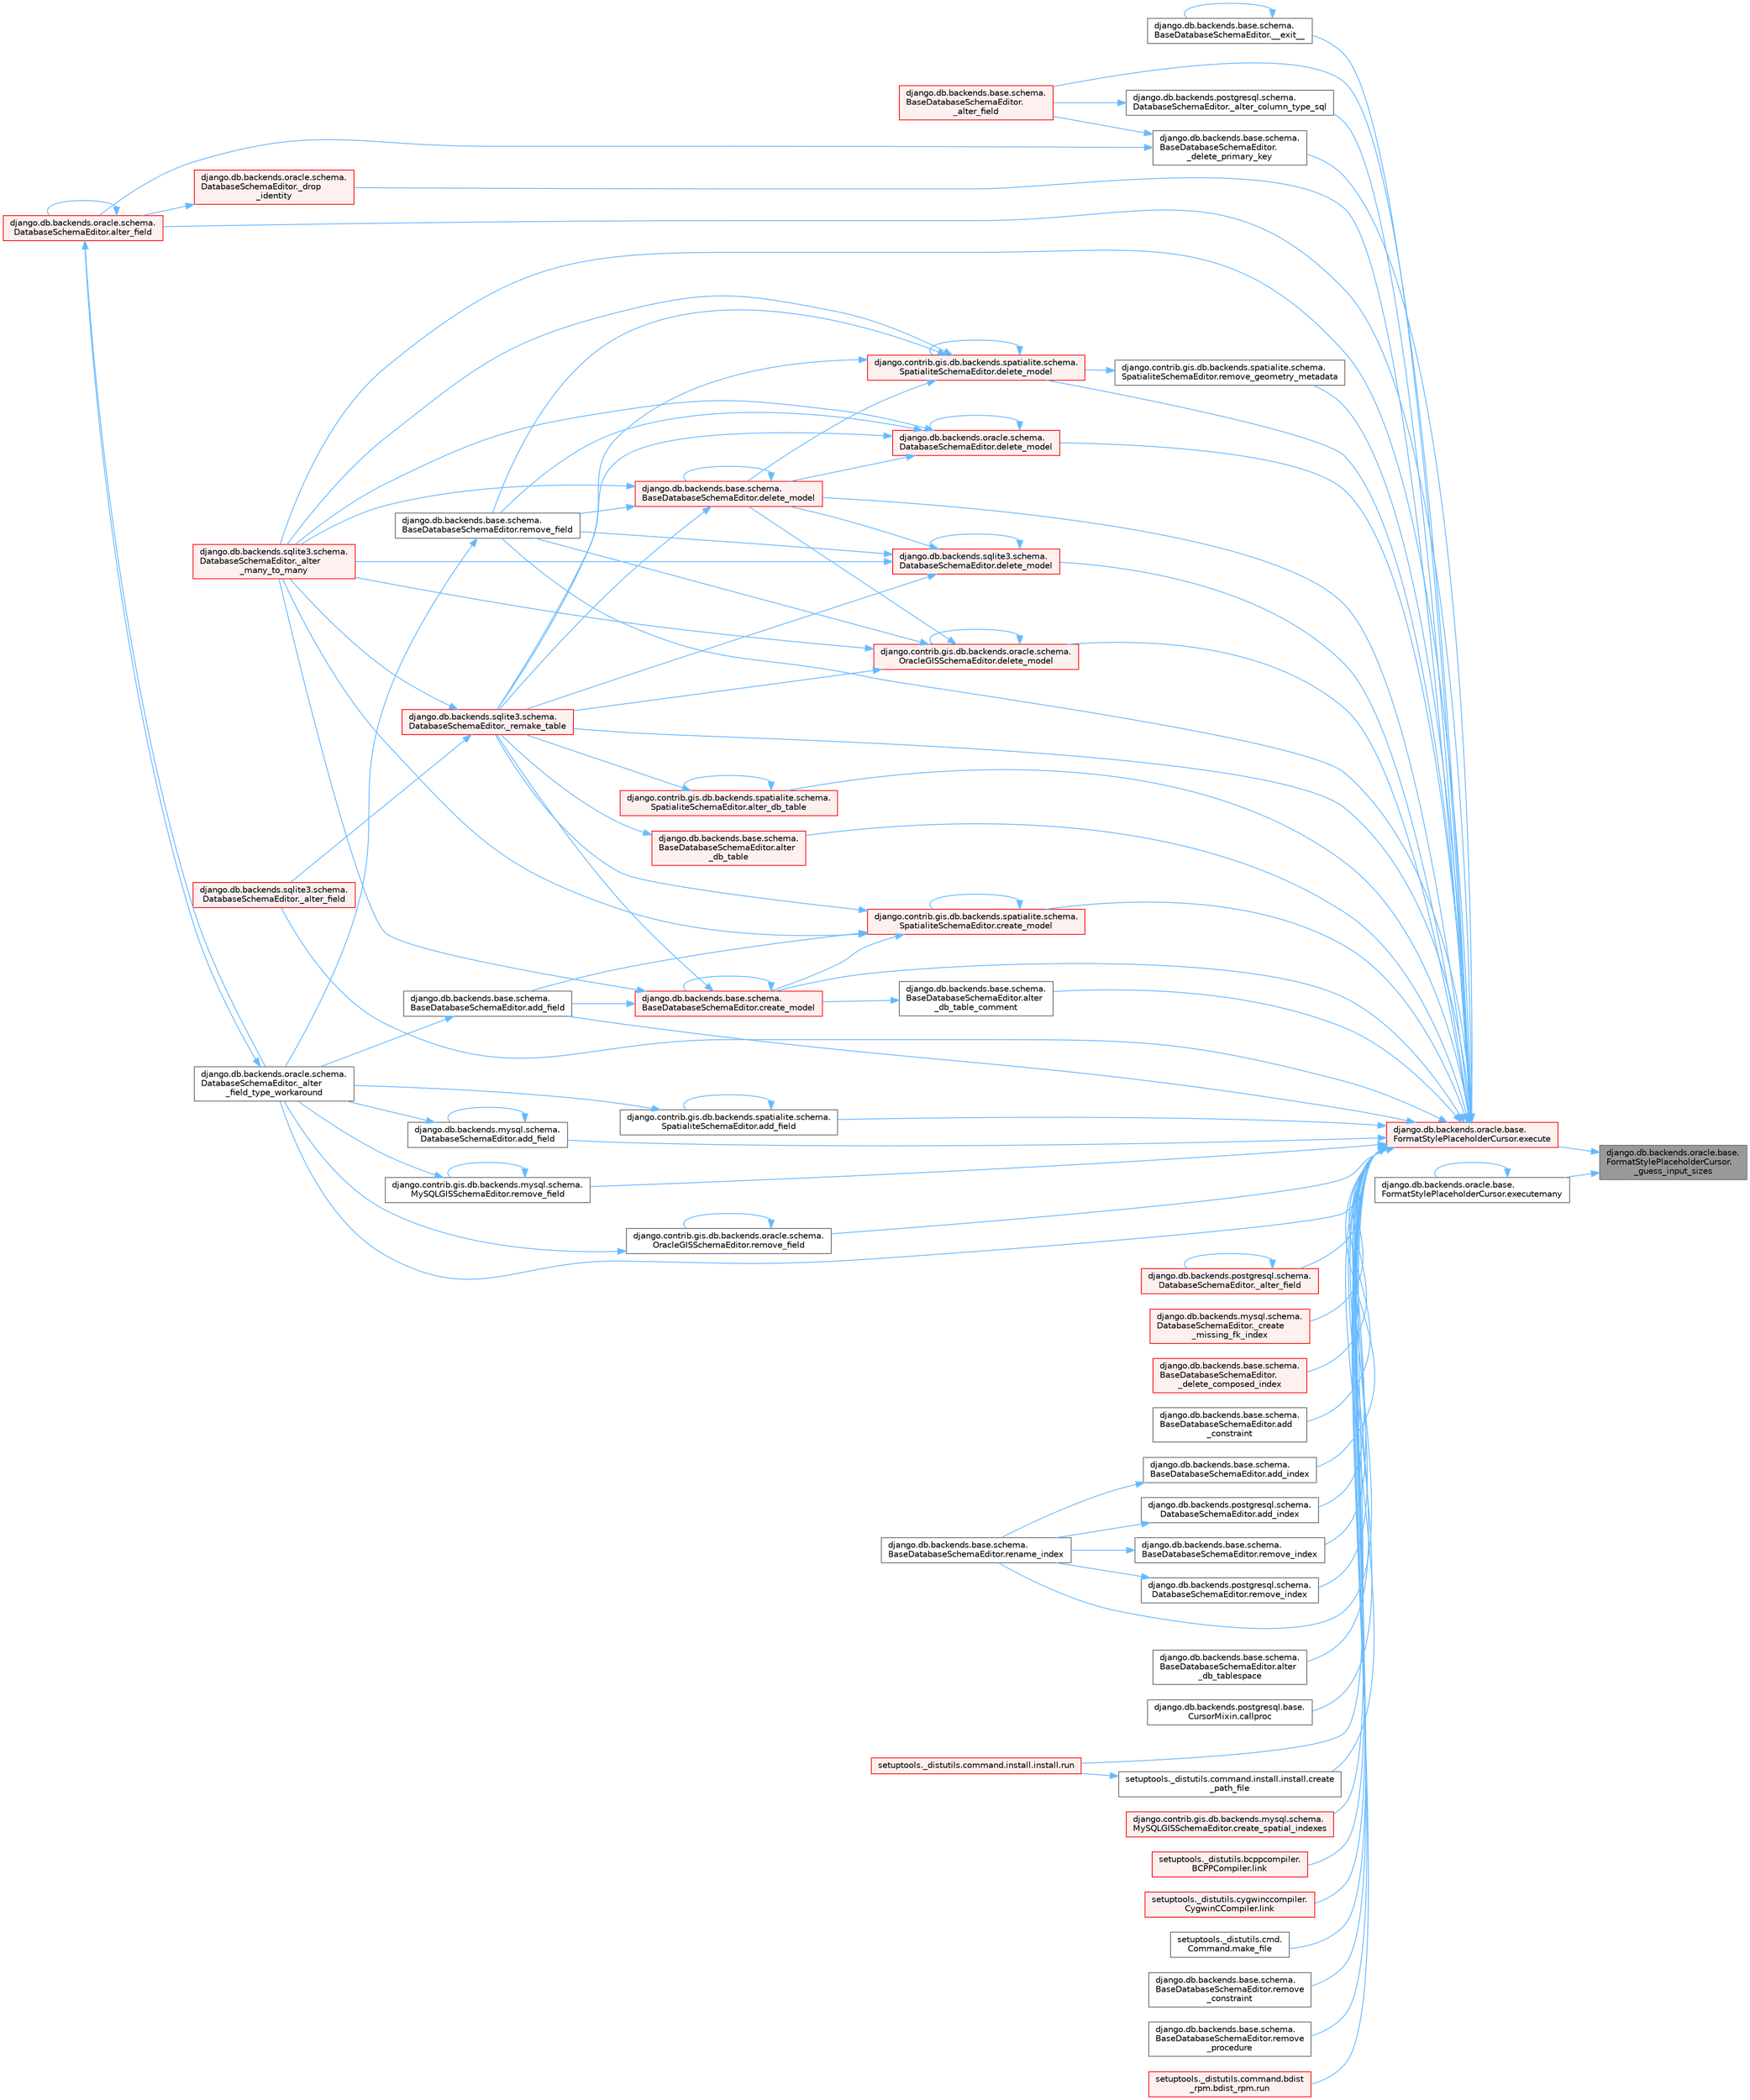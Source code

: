 digraph "django.db.backends.oracle.base.FormatStylePlaceholderCursor._guess_input_sizes"
{
 // LATEX_PDF_SIZE
  bgcolor="transparent";
  edge [fontname=Helvetica,fontsize=10,labelfontname=Helvetica,labelfontsize=10];
  node [fontname=Helvetica,fontsize=10,shape=box,height=0.2,width=0.4];
  rankdir="RL";
  Node1 [id="Node000001",label="django.db.backends.oracle.base.\lFormatStylePlaceholderCursor.\l_guess_input_sizes",height=0.2,width=0.4,color="gray40", fillcolor="grey60", style="filled", fontcolor="black",tooltip=" "];
  Node1 -> Node2 [id="edge1_Node000001_Node000002",dir="back",color="steelblue1",style="solid",tooltip=" "];
  Node2 [id="Node000002",label="django.db.backends.oracle.base.\lFormatStylePlaceholderCursor.execute",height=0.2,width=0.4,color="red", fillcolor="#FFF0F0", style="filled",URL="$classdjango_1_1db_1_1backends_1_1oracle_1_1base_1_1_format_style_placeholder_cursor.html#a0717bdbea59134a88e5f10399c33a251",tooltip=" "];
  Node2 -> Node3 [id="edge2_Node000002_Node000003",dir="back",color="steelblue1",style="solid",tooltip=" "];
  Node3 [id="Node000003",label="django.db.backends.base.schema.\lBaseDatabaseSchemaEditor.__exit__",height=0.2,width=0.4,color="grey40", fillcolor="white", style="filled",URL="$classdjango_1_1db_1_1backends_1_1base_1_1schema_1_1_base_database_schema_editor.html#adc641c3cf336c3cba5f945841b7d5790",tooltip=" "];
  Node3 -> Node3 [id="edge3_Node000003_Node000003",dir="back",color="steelblue1",style="solid",tooltip=" "];
  Node2 -> Node4 [id="edge4_Node000002_Node000004",dir="back",color="steelblue1",style="solid",tooltip=" "];
  Node4 [id="Node000004",label="django.db.backends.postgresql.schema.\lDatabaseSchemaEditor._alter_column_type_sql",height=0.2,width=0.4,color="grey40", fillcolor="white", style="filled",URL="$classdjango_1_1db_1_1backends_1_1postgresql_1_1schema_1_1_database_schema_editor.html#addb09171be88c149496b00e7d217d186",tooltip=" "];
  Node4 -> Node5 [id="edge5_Node000004_Node000005",dir="back",color="steelblue1",style="solid",tooltip=" "];
  Node5 [id="Node000005",label="django.db.backends.base.schema.\lBaseDatabaseSchemaEditor.\l_alter_field",height=0.2,width=0.4,color="red", fillcolor="#FFF0F0", style="filled",URL="$classdjango_1_1db_1_1backends_1_1base_1_1schema_1_1_base_database_schema_editor.html#afcda33e5b1eb760a5a66c09033f1b75c",tooltip=" "];
  Node2 -> Node5 [id="edge6_Node000002_Node000005",dir="back",color="steelblue1",style="solid",tooltip=" "];
  Node2 -> Node10 [id="edge7_Node000002_Node000010",dir="back",color="steelblue1",style="solid",tooltip=" "];
  Node10 [id="Node000010",label="django.db.backends.postgresql.schema.\lDatabaseSchemaEditor._alter_field",height=0.2,width=0.4,color="red", fillcolor="#FFF0F0", style="filled",URL="$classdjango_1_1db_1_1backends_1_1postgresql_1_1schema_1_1_database_schema_editor.html#a143eb4ff7fc0f555417eb054bb91c41d",tooltip=" "];
  Node10 -> Node10 [id="edge8_Node000010_Node000010",dir="back",color="steelblue1",style="solid",tooltip=" "];
  Node2 -> Node11 [id="edge9_Node000002_Node000011",dir="back",color="steelblue1",style="solid",tooltip=" "];
  Node11 [id="Node000011",label="django.db.backends.sqlite3.schema.\lDatabaseSchemaEditor._alter_field",height=0.2,width=0.4,color="red", fillcolor="#FFF0F0", style="filled",URL="$classdjango_1_1db_1_1backends_1_1sqlite3_1_1schema_1_1_database_schema_editor.html#ab256c1d60756ea054e7249a3aa80d43b",tooltip=" "];
  Node2 -> Node9 [id="edge10_Node000002_Node000009",dir="back",color="steelblue1",style="solid",tooltip=" "];
  Node9 [id="Node000009",label="django.db.backends.oracle.schema.\lDatabaseSchemaEditor._alter\l_field_type_workaround",height=0.2,width=0.4,color="grey40", fillcolor="white", style="filled",URL="$classdjango_1_1db_1_1backends_1_1oracle_1_1schema_1_1_database_schema_editor.html#a78bc314f7e1030c1ef072c72a185ebd5",tooltip=" "];
  Node9 -> Node8 [id="edge11_Node000009_Node000008",dir="back",color="steelblue1",style="solid",tooltip=" "];
  Node8 [id="Node000008",label="django.db.backends.oracle.schema.\lDatabaseSchemaEditor.alter_field",height=0.2,width=0.4,color="red", fillcolor="#FFF0F0", style="filled",URL="$classdjango_1_1db_1_1backends_1_1oracle_1_1schema_1_1_database_schema_editor.html#abeddc040d6a7af1ca57aee72ee85784f",tooltip=" "];
  Node8 -> Node9 [id="edge12_Node000008_Node000009",dir="back",color="steelblue1",style="solid",tooltip=" "];
  Node8 -> Node8 [id="edge13_Node000008_Node000008",dir="back",color="steelblue1",style="solid",tooltip=" "];
  Node2 -> Node12 [id="edge14_Node000002_Node000012",dir="back",color="steelblue1",style="solid",tooltip=" "];
  Node12 [id="Node000012",label="django.db.backends.sqlite3.schema.\lDatabaseSchemaEditor._alter\l_many_to_many",height=0.2,width=0.4,color="red", fillcolor="#FFF0F0", style="filled",URL="$classdjango_1_1db_1_1backends_1_1sqlite3_1_1schema_1_1_database_schema_editor.html#a0eb5631cba4809779acc541260e47610",tooltip=" "];
  Node2 -> Node13 [id="edge15_Node000002_Node000013",dir="back",color="steelblue1",style="solid",tooltip=" "];
  Node13 [id="Node000013",label="django.db.backends.mysql.schema.\lDatabaseSchemaEditor._create\l_missing_fk_index",height=0.2,width=0.4,color="red", fillcolor="#FFF0F0", style="filled",URL="$classdjango_1_1db_1_1backends_1_1mysql_1_1schema_1_1_database_schema_editor.html#a1409fb923121da63909627d7bd8ea396",tooltip=" "];
  Node2 -> Node20 [id="edge16_Node000002_Node000020",dir="back",color="steelblue1",style="solid",tooltip=" "];
  Node20 [id="Node000020",label="django.db.backends.base.schema.\lBaseDatabaseSchemaEditor.\l_delete_composed_index",height=0.2,width=0.4,color="red", fillcolor="#FFF0F0", style="filled",URL="$classdjango_1_1db_1_1backends_1_1base_1_1schema_1_1_base_database_schema_editor.html#a83847fbdf8dec0e82dd6028e7b3171f1",tooltip=" "];
  Node2 -> Node21 [id="edge17_Node000002_Node000021",dir="back",color="steelblue1",style="solid",tooltip=" "];
  Node21 [id="Node000021",label="django.db.backends.base.schema.\lBaseDatabaseSchemaEditor.\l_delete_primary_key",height=0.2,width=0.4,color="grey40", fillcolor="white", style="filled",URL="$classdjango_1_1db_1_1backends_1_1base_1_1schema_1_1_base_database_schema_editor.html#a81047e315c7b3f3a5688d5d294491694",tooltip=" "];
  Node21 -> Node5 [id="edge18_Node000021_Node000005",dir="back",color="steelblue1",style="solid",tooltip=" "];
  Node21 -> Node8 [id="edge19_Node000021_Node000008",dir="back",color="steelblue1",style="solid",tooltip=" "];
  Node2 -> Node22 [id="edge20_Node000002_Node000022",dir="back",color="steelblue1",style="solid",tooltip=" "];
  Node22 [id="Node000022",label="django.db.backends.oracle.schema.\lDatabaseSchemaEditor._drop\l_identity",height=0.2,width=0.4,color="red", fillcolor="#FFF0F0", style="filled",URL="$classdjango_1_1db_1_1backends_1_1oracle_1_1schema_1_1_database_schema_editor.html#a215f07e8311d1fd657957c4dbba8cfde",tooltip=" "];
  Node22 -> Node8 [id="edge21_Node000022_Node000008",dir="back",color="steelblue1",style="solid",tooltip=" "];
  Node2 -> Node25 [id="edge22_Node000002_Node000025",dir="back",color="steelblue1",style="solid",tooltip=" "];
  Node25 [id="Node000025",label="django.db.backends.sqlite3.schema.\lDatabaseSchemaEditor._remake_table",height=0.2,width=0.4,color="red", fillcolor="#FFF0F0", style="filled",URL="$classdjango_1_1db_1_1backends_1_1sqlite3_1_1schema_1_1_database_schema_editor.html#a9b5b247b2cd836c48a65726025b45e11",tooltip=" "];
  Node25 -> Node11 [id="edge23_Node000025_Node000011",dir="back",color="steelblue1",style="solid",tooltip=" "];
  Node25 -> Node12 [id="edge24_Node000025_Node000012",dir="back",color="steelblue1",style="solid",tooltip=" "];
  Node2 -> Node31 [id="edge25_Node000002_Node000031",dir="back",color="steelblue1",style="solid",tooltip=" "];
  Node31 [id="Node000031",label="django.db.backends.base.schema.\lBaseDatabaseSchemaEditor.add\l_constraint",height=0.2,width=0.4,color="grey40", fillcolor="white", style="filled",URL="$classdjango_1_1db_1_1backends_1_1base_1_1schema_1_1_base_database_schema_editor.html#a017871908a4c3682551db6c19aa549d4",tooltip=" "];
  Node2 -> Node32 [id="edge26_Node000002_Node000032",dir="back",color="steelblue1",style="solid",tooltip=" "];
  Node32 [id="Node000032",label="django.contrib.gis.db.backends.spatialite.schema.\lSpatialiteSchemaEditor.add_field",height=0.2,width=0.4,color="grey40", fillcolor="white", style="filled",URL="$classdjango_1_1contrib_1_1gis_1_1db_1_1backends_1_1spatialite_1_1schema_1_1_spatialite_schema_editor.html#ac6c0a11c42d919d3c5cc74bb59d8dcfc",tooltip=" "];
  Node32 -> Node9 [id="edge27_Node000032_Node000009",dir="back",color="steelblue1",style="solid",tooltip=" "];
  Node32 -> Node32 [id="edge28_Node000032_Node000032",dir="back",color="steelblue1",style="solid",tooltip=" "];
  Node2 -> Node33 [id="edge29_Node000002_Node000033",dir="back",color="steelblue1",style="solid",tooltip=" "];
  Node33 [id="Node000033",label="django.db.backends.base.schema.\lBaseDatabaseSchemaEditor.add_field",height=0.2,width=0.4,color="grey40", fillcolor="white", style="filled",URL="$classdjango_1_1db_1_1backends_1_1base_1_1schema_1_1_base_database_schema_editor.html#affe03b0f7c180f8cb5759a5cff4f006a",tooltip=" "];
  Node33 -> Node9 [id="edge30_Node000033_Node000009",dir="back",color="steelblue1",style="solid",tooltip=" "];
  Node2 -> Node34 [id="edge31_Node000002_Node000034",dir="back",color="steelblue1",style="solid",tooltip=" "];
  Node34 [id="Node000034",label="django.db.backends.mysql.schema.\lDatabaseSchemaEditor.add_field",height=0.2,width=0.4,color="grey40", fillcolor="white", style="filled",URL="$classdjango_1_1db_1_1backends_1_1mysql_1_1schema_1_1_database_schema_editor.html#a2bb764c2fab516643cccf83b8865b410",tooltip=" "];
  Node34 -> Node9 [id="edge32_Node000034_Node000009",dir="back",color="steelblue1",style="solid",tooltip=" "];
  Node34 -> Node34 [id="edge33_Node000034_Node000034",dir="back",color="steelblue1",style="solid",tooltip=" "];
  Node2 -> Node35 [id="edge34_Node000002_Node000035",dir="back",color="steelblue1",style="solid",tooltip=" "];
  Node35 [id="Node000035",label="django.db.backends.base.schema.\lBaseDatabaseSchemaEditor.add_index",height=0.2,width=0.4,color="grey40", fillcolor="white", style="filled",URL="$classdjango_1_1db_1_1backends_1_1base_1_1schema_1_1_base_database_schema_editor.html#abc2d41f83d865510442ebead47b3ed96",tooltip=" "];
  Node35 -> Node19 [id="edge35_Node000035_Node000019",dir="back",color="steelblue1",style="solid",tooltip=" "];
  Node19 [id="Node000019",label="django.db.backends.base.schema.\lBaseDatabaseSchemaEditor.rename_index",height=0.2,width=0.4,color="grey40", fillcolor="white", style="filled",URL="$classdjango_1_1db_1_1backends_1_1base_1_1schema_1_1_base_database_schema_editor.html#a8e3b9af9743243db37771266a61f11e2",tooltip=" "];
  Node2 -> Node36 [id="edge36_Node000002_Node000036",dir="back",color="steelblue1",style="solid",tooltip=" "];
  Node36 [id="Node000036",label="django.db.backends.postgresql.schema.\lDatabaseSchemaEditor.add_index",height=0.2,width=0.4,color="grey40", fillcolor="white", style="filled",URL="$classdjango_1_1db_1_1backends_1_1postgresql_1_1schema_1_1_database_schema_editor.html#acc6cde4ca005b9128ef4a9e9b556b3b0",tooltip=" "];
  Node36 -> Node19 [id="edge37_Node000036_Node000019",dir="back",color="steelblue1",style="solid",tooltip=" "];
  Node2 -> Node37 [id="edge38_Node000002_Node000037",dir="back",color="steelblue1",style="solid",tooltip=" "];
  Node37 [id="Node000037",label="django.contrib.gis.db.backends.spatialite.schema.\lSpatialiteSchemaEditor.alter_db_table",height=0.2,width=0.4,color="red", fillcolor="#FFF0F0", style="filled",URL="$classdjango_1_1contrib_1_1gis_1_1db_1_1backends_1_1spatialite_1_1schema_1_1_spatialite_schema_editor.html#a3c238b03e587be42747e3a128cd44946",tooltip=" "];
  Node37 -> Node25 [id="edge39_Node000037_Node000025",dir="back",color="steelblue1",style="solid",tooltip=" "];
  Node37 -> Node37 [id="edge40_Node000037_Node000037",dir="back",color="steelblue1",style="solid",tooltip=" "];
  Node2 -> Node38 [id="edge41_Node000002_Node000038",dir="back",color="steelblue1",style="solid",tooltip=" "];
  Node38 [id="Node000038",label="django.db.backends.base.schema.\lBaseDatabaseSchemaEditor.alter\l_db_table",height=0.2,width=0.4,color="red", fillcolor="#FFF0F0", style="filled",URL="$classdjango_1_1db_1_1backends_1_1base_1_1schema_1_1_base_database_schema_editor.html#a6975136cc10a20541aed6b53fea99565",tooltip=" "];
  Node38 -> Node25 [id="edge42_Node000038_Node000025",dir="back",color="steelblue1",style="solid",tooltip=" "];
  Node2 -> Node39 [id="edge43_Node000002_Node000039",dir="back",color="steelblue1",style="solid",tooltip=" "];
  Node39 [id="Node000039",label="django.db.backends.base.schema.\lBaseDatabaseSchemaEditor.alter\l_db_table_comment",height=0.2,width=0.4,color="grey40", fillcolor="white", style="filled",URL="$classdjango_1_1db_1_1backends_1_1base_1_1schema_1_1_base_database_schema_editor.html#a788ba4cf1ea36f15a1b1d7a11b8d31a1",tooltip=" "];
  Node39 -> Node40 [id="edge44_Node000039_Node000040",dir="back",color="steelblue1",style="solid",tooltip=" "];
  Node40 [id="Node000040",label="django.db.backends.base.schema.\lBaseDatabaseSchemaEditor.create_model",height=0.2,width=0.4,color="red", fillcolor="#FFF0F0", style="filled",URL="$classdjango_1_1db_1_1backends_1_1base_1_1schema_1_1_base_database_schema_editor.html#a802611d84fc67073227f245b7e881331",tooltip=" "];
  Node40 -> Node12 [id="edge45_Node000040_Node000012",dir="back",color="steelblue1",style="solid",tooltip=" "];
  Node40 -> Node25 [id="edge46_Node000040_Node000025",dir="back",color="steelblue1",style="solid",tooltip=" "];
  Node40 -> Node33 [id="edge47_Node000040_Node000033",dir="back",color="steelblue1",style="solid",tooltip=" "];
  Node40 -> Node40 [id="edge48_Node000040_Node000040",dir="back",color="steelblue1",style="solid",tooltip=" "];
  Node2 -> Node41 [id="edge49_Node000002_Node000041",dir="back",color="steelblue1",style="solid",tooltip=" "];
  Node41 [id="Node000041",label="django.db.backends.base.schema.\lBaseDatabaseSchemaEditor.alter\l_db_tablespace",height=0.2,width=0.4,color="grey40", fillcolor="white", style="filled",URL="$classdjango_1_1db_1_1backends_1_1base_1_1schema_1_1_base_database_schema_editor.html#ac93f875aaebf90f4c28d2ec8f963acdd",tooltip=" "];
  Node2 -> Node8 [id="edge50_Node000002_Node000008",dir="back",color="steelblue1",style="solid",tooltip=" "];
  Node2 -> Node42 [id="edge51_Node000002_Node000042",dir="back",color="steelblue1",style="solid",tooltip=" "];
  Node42 [id="Node000042",label="django.db.backends.postgresql.base.\lCursorMixin.callproc",height=0.2,width=0.4,color="grey40", fillcolor="white", style="filled",URL="$classdjango_1_1db_1_1backends_1_1postgresql_1_1base_1_1_cursor_mixin.html#a47ae60510118aff959f7ee3bc049cdcd",tooltip=" "];
  Node2 -> Node43 [id="edge52_Node000002_Node000043",dir="back",color="steelblue1",style="solid",tooltip=" "];
  Node43 [id="Node000043",label="django.contrib.gis.db.backends.spatialite.schema.\lSpatialiteSchemaEditor.create_model",height=0.2,width=0.4,color="red", fillcolor="#FFF0F0", style="filled",URL="$classdjango_1_1contrib_1_1gis_1_1db_1_1backends_1_1spatialite_1_1schema_1_1_spatialite_schema_editor.html#a19b94a34b1e1e5fc3cd38c736f21f025",tooltip=" "];
  Node43 -> Node12 [id="edge53_Node000043_Node000012",dir="back",color="steelblue1",style="solid",tooltip=" "];
  Node43 -> Node25 [id="edge54_Node000043_Node000025",dir="back",color="steelblue1",style="solid",tooltip=" "];
  Node43 -> Node33 [id="edge55_Node000043_Node000033",dir="back",color="steelblue1",style="solid",tooltip=" "];
  Node43 -> Node43 [id="edge56_Node000043_Node000043",dir="back",color="steelblue1",style="solid",tooltip=" "];
  Node43 -> Node40 [id="edge57_Node000043_Node000040",dir="back",color="steelblue1",style="solid",tooltip=" "];
  Node2 -> Node40 [id="edge58_Node000002_Node000040",dir="back",color="steelblue1",style="solid",tooltip=" "];
  Node2 -> Node44 [id="edge59_Node000002_Node000044",dir="back",color="steelblue1",style="solid",tooltip=" "];
  Node44 [id="Node000044",label="setuptools._distutils.command.install.install.create\l_path_file",height=0.2,width=0.4,color="grey40", fillcolor="white", style="filled",URL="$classsetuptools_1_1__distutils_1_1command_1_1install_1_1install.html#ae5b9163a32dec1fd8d16c029acf46364",tooltip=" "];
  Node44 -> Node45 [id="edge60_Node000044_Node000045",dir="back",color="steelblue1",style="solid",tooltip=" "];
  Node45 [id="Node000045",label="setuptools._distutils.command.install.install.run",height=0.2,width=0.4,color="red", fillcolor="#FFF0F0", style="filled",URL="$classsetuptools_1_1__distutils_1_1command_1_1install_1_1install.html#a334865e31c8184ad6db89bade3233a4f",tooltip=" "];
  Node2 -> Node50 [id="edge61_Node000002_Node000050",dir="back",color="steelblue1",style="solid",tooltip=" "];
  Node50 [id="Node000050",label="django.contrib.gis.db.backends.mysql.schema.\lMySQLGISSchemaEditor.create_spatial_indexes",height=0.2,width=0.4,color="red", fillcolor="#FFF0F0", style="filled",URL="$classdjango_1_1contrib_1_1gis_1_1db_1_1backends_1_1mysql_1_1schema_1_1_my_s_q_l_g_i_s_schema_editor.html#ab01e4e9753b9691b274cfe31c800fb87",tooltip=" "];
  Node2 -> Node53 [id="edge62_Node000002_Node000053",dir="back",color="steelblue1",style="solid",tooltip=" "];
  Node53 [id="Node000053",label="django.contrib.gis.db.backends.oracle.schema.\lOracleGISSchemaEditor.delete_model",height=0.2,width=0.4,color="red", fillcolor="#FFF0F0", style="filled",URL="$classdjango_1_1contrib_1_1gis_1_1db_1_1backends_1_1oracle_1_1schema_1_1_oracle_g_i_s_schema_editor.html#a7e204de51c85be33515ce57fa48849df",tooltip=" "];
  Node53 -> Node12 [id="edge63_Node000053_Node000012",dir="back",color="steelblue1",style="solid",tooltip=" "];
  Node53 -> Node25 [id="edge64_Node000053_Node000025",dir="back",color="steelblue1",style="solid",tooltip=" "];
  Node53 -> Node53 [id="edge65_Node000053_Node000053",dir="back",color="steelblue1",style="solid",tooltip=" "];
  Node53 -> Node56 [id="edge66_Node000053_Node000056",dir="back",color="steelblue1",style="solid",tooltip=" "];
  Node56 [id="Node000056",label="django.db.backends.base.schema.\lBaseDatabaseSchemaEditor.delete_model",height=0.2,width=0.4,color="red", fillcolor="#FFF0F0", style="filled",URL="$classdjango_1_1db_1_1backends_1_1base_1_1schema_1_1_base_database_schema_editor.html#a4685be374dca3bb40806d579c17c4a71",tooltip=" "];
  Node56 -> Node12 [id="edge67_Node000056_Node000012",dir="back",color="steelblue1",style="solid",tooltip=" "];
  Node56 -> Node25 [id="edge68_Node000056_Node000025",dir="back",color="steelblue1",style="solid",tooltip=" "];
  Node56 -> Node56 [id="edge69_Node000056_Node000056",dir="back",color="steelblue1",style="solid",tooltip=" "];
  Node56 -> Node57 [id="edge70_Node000056_Node000057",dir="back",color="steelblue1",style="solid",tooltip=" "];
  Node57 [id="Node000057",label="django.db.backends.base.schema.\lBaseDatabaseSchemaEditor.remove_field",height=0.2,width=0.4,color="grey40", fillcolor="white", style="filled",URL="$classdjango_1_1db_1_1backends_1_1base_1_1schema_1_1_base_database_schema_editor.html#a962851f801c541e11c9ad9265bfe3347",tooltip=" "];
  Node57 -> Node9 [id="edge71_Node000057_Node000009",dir="back",color="steelblue1",style="solid",tooltip=" "];
  Node53 -> Node57 [id="edge72_Node000053_Node000057",dir="back",color="steelblue1",style="solid",tooltip=" "];
  Node2 -> Node58 [id="edge73_Node000002_Node000058",dir="back",color="steelblue1",style="solid",tooltip=" "];
  Node58 [id="Node000058",label="django.contrib.gis.db.backends.spatialite.schema.\lSpatialiteSchemaEditor.delete_model",height=0.2,width=0.4,color="red", fillcolor="#FFF0F0", style="filled",URL="$classdjango_1_1contrib_1_1gis_1_1db_1_1backends_1_1spatialite_1_1schema_1_1_spatialite_schema_editor.html#a1d324c35e2535b9adf7cbecb68fe761d",tooltip=" "];
  Node58 -> Node12 [id="edge74_Node000058_Node000012",dir="back",color="steelblue1",style="solid",tooltip=" "];
  Node58 -> Node25 [id="edge75_Node000058_Node000025",dir="back",color="steelblue1",style="solid",tooltip=" "];
  Node58 -> Node58 [id="edge76_Node000058_Node000058",dir="back",color="steelblue1",style="solid",tooltip=" "];
  Node58 -> Node56 [id="edge77_Node000058_Node000056",dir="back",color="steelblue1",style="solid",tooltip=" "];
  Node58 -> Node57 [id="edge78_Node000058_Node000057",dir="back",color="steelblue1",style="solid",tooltip=" "];
  Node2 -> Node56 [id="edge79_Node000002_Node000056",dir="back",color="steelblue1",style="solid",tooltip=" "];
  Node2 -> Node59 [id="edge80_Node000002_Node000059",dir="back",color="steelblue1",style="solid",tooltip=" "];
  Node59 [id="Node000059",label="django.db.backends.oracle.schema.\lDatabaseSchemaEditor.delete_model",height=0.2,width=0.4,color="red", fillcolor="#FFF0F0", style="filled",URL="$classdjango_1_1db_1_1backends_1_1oracle_1_1schema_1_1_database_schema_editor.html#ab50218126d3c815cba56fe0387a8dcba",tooltip=" "];
  Node59 -> Node12 [id="edge81_Node000059_Node000012",dir="back",color="steelblue1",style="solid",tooltip=" "];
  Node59 -> Node25 [id="edge82_Node000059_Node000025",dir="back",color="steelblue1",style="solid",tooltip=" "];
  Node59 -> Node56 [id="edge83_Node000059_Node000056",dir="back",color="steelblue1",style="solid",tooltip=" "];
  Node59 -> Node59 [id="edge84_Node000059_Node000059",dir="back",color="steelblue1",style="solid",tooltip=" "];
  Node59 -> Node57 [id="edge85_Node000059_Node000057",dir="back",color="steelblue1",style="solid",tooltip=" "];
  Node2 -> Node60 [id="edge86_Node000002_Node000060",dir="back",color="steelblue1",style="solid",tooltip=" "];
  Node60 [id="Node000060",label="django.db.backends.sqlite3.schema.\lDatabaseSchemaEditor.delete_model",height=0.2,width=0.4,color="red", fillcolor="#FFF0F0", style="filled",URL="$classdjango_1_1db_1_1backends_1_1sqlite3_1_1schema_1_1_database_schema_editor.html#ace17666280378c6270bb6569941a67ad",tooltip=" "];
  Node60 -> Node12 [id="edge87_Node000060_Node000012",dir="back",color="steelblue1",style="solid",tooltip=" "];
  Node60 -> Node25 [id="edge88_Node000060_Node000025",dir="back",color="steelblue1",style="solid",tooltip=" "];
  Node60 -> Node56 [id="edge89_Node000060_Node000056",dir="back",color="steelblue1",style="solid",tooltip=" "];
  Node60 -> Node60 [id="edge90_Node000060_Node000060",dir="back",color="steelblue1",style="solid",tooltip=" "];
  Node60 -> Node57 [id="edge91_Node000060_Node000057",dir="back",color="steelblue1",style="solid",tooltip=" "];
  Node2 -> Node61 [id="edge92_Node000002_Node000061",dir="back",color="steelblue1",style="solid",tooltip=" "];
  Node61 [id="Node000061",label="setuptools._distutils.bcppcompiler.\lBCPPCompiler.link",height=0.2,width=0.4,color="red", fillcolor="#FFF0F0", style="filled",URL="$classsetuptools_1_1__distutils_1_1bcppcompiler_1_1_b_c_p_p_compiler.html#a9207773d36ecabdd197469c6dcff5e41",tooltip=" "];
  Node2 -> Node79 [id="edge93_Node000002_Node000079",dir="back",color="steelblue1",style="solid",tooltip=" "];
  Node79 [id="Node000079",label="setuptools._distutils.cygwinccompiler.\lCygwinCCompiler.link",height=0.2,width=0.4,color="red", fillcolor="#FFF0F0", style="filled",URL="$classsetuptools_1_1__distutils_1_1cygwinccompiler_1_1_cygwin_c_compiler.html#a90d2f2ffa74da0002fe22b41afc2cc2f",tooltip=" "];
  Node2 -> Node89 [id="edge94_Node000002_Node000089",dir="back",color="steelblue1",style="solid",tooltip=" "];
  Node89 [id="Node000089",label="setuptools._distutils.cmd.\lCommand.make_file",height=0.2,width=0.4,color="grey40", fillcolor="white", style="filled",URL="$classsetuptools_1_1__distutils_1_1cmd_1_1_command.html#a3165448f29bc3975e4443166b8ff2930",tooltip=" "];
  Node2 -> Node90 [id="edge95_Node000002_Node000090",dir="back",color="steelblue1",style="solid",tooltip=" "];
  Node90 [id="Node000090",label="django.db.backends.base.schema.\lBaseDatabaseSchemaEditor.remove\l_constraint",height=0.2,width=0.4,color="grey40", fillcolor="white", style="filled",URL="$classdjango_1_1db_1_1backends_1_1base_1_1schema_1_1_base_database_schema_editor.html#a686afe17ec7912aff8234454a6380d09",tooltip=" "];
  Node2 -> Node91 [id="edge96_Node000002_Node000091",dir="back",color="steelblue1",style="solid",tooltip=" "];
  Node91 [id="Node000091",label="django.contrib.gis.db.backends.mysql.schema.\lMySQLGISSchemaEditor.remove_field",height=0.2,width=0.4,color="grey40", fillcolor="white", style="filled",URL="$classdjango_1_1contrib_1_1gis_1_1db_1_1backends_1_1mysql_1_1schema_1_1_my_s_q_l_g_i_s_schema_editor.html#a42c4ccd16596ef9bc64369e876e66df3",tooltip=" "];
  Node91 -> Node9 [id="edge97_Node000091_Node000009",dir="back",color="steelblue1",style="solid",tooltip=" "];
  Node91 -> Node91 [id="edge98_Node000091_Node000091",dir="back",color="steelblue1",style="solid",tooltip=" "];
  Node2 -> Node92 [id="edge99_Node000002_Node000092",dir="back",color="steelblue1",style="solid",tooltip=" "];
  Node92 [id="Node000092",label="django.contrib.gis.db.backends.oracle.schema.\lOracleGISSchemaEditor.remove_field",height=0.2,width=0.4,color="grey40", fillcolor="white", style="filled",URL="$classdjango_1_1contrib_1_1gis_1_1db_1_1backends_1_1oracle_1_1schema_1_1_oracle_g_i_s_schema_editor.html#ae50523d90339ec103c8749d685f411bc",tooltip=" "];
  Node92 -> Node9 [id="edge100_Node000092_Node000009",dir="back",color="steelblue1",style="solid",tooltip=" "];
  Node92 -> Node92 [id="edge101_Node000092_Node000092",dir="back",color="steelblue1",style="solid",tooltip=" "];
  Node2 -> Node57 [id="edge102_Node000002_Node000057",dir="back",color="steelblue1",style="solid",tooltip=" "];
  Node2 -> Node93 [id="edge103_Node000002_Node000093",dir="back",color="steelblue1",style="solid",tooltip=" "];
  Node93 [id="Node000093",label="django.contrib.gis.db.backends.spatialite.schema.\lSpatialiteSchemaEditor.remove_geometry_metadata",height=0.2,width=0.4,color="grey40", fillcolor="white", style="filled",URL="$classdjango_1_1contrib_1_1gis_1_1db_1_1backends_1_1spatialite_1_1schema_1_1_spatialite_schema_editor.html#af84e611c69738b348c648f84fb45a890",tooltip=" "];
  Node93 -> Node58 [id="edge104_Node000093_Node000058",dir="back",color="steelblue1",style="solid",tooltip=" "];
  Node2 -> Node94 [id="edge105_Node000002_Node000094",dir="back",color="steelblue1",style="solid",tooltip=" "];
  Node94 [id="Node000094",label="django.db.backends.base.schema.\lBaseDatabaseSchemaEditor.remove_index",height=0.2,width=0.4,color="grey40", fillcolor="white", style="filled",URL="$classdjango_1_1db_1_1backends_1_1base_1_1schema_1_1_base_database_schema_editor.html#a289de919288906b2eb3d96d35513a335",tooltip=" "];
  Node94 -> Node19 [id="edge106_Node000094_Node000019",dir="back",color="steelblue1",style="solid",tooltip=" "];
  Node2 -> Node95 [id="edge107_Node000002_Node000095",dir="back",color="steelblue1",style="solid",tooltip=" "];
  Node95 [id="Node000095",label="django.db.backends.postgresql.schema.\lDatabaseSchemaEditor.remove_index",height=0.2,width=0.4,color="grey40", fillcolor="white", style="filled",URL="$classdjango_1_1db_1_1backends_1_1postgresql_1_1schema_1_1_database_schema_editor.html#a46a97fb0ae3be3bdcdbe0cb3a03fc10d",tooltip=" "];
  Node95 -> Node19 [id="edge108_Node000095_Node000019",dir="back",color="steelblue1",style="solid",tooltip=" "];
  Node2 -> Node96 [id="edge109_Node000002_Node000096",dir="back",color="steelblue1",style="solid",tooltip=" "];
  Node96 [id="Node000096",label="django.db.backends.base.schema.\lBaseDatabaseSchemaEditor.remove\l_procedure",height=0.2,width=0.4,color="grey40", fillcolor="white", style="filled",URL="$classdjango_1_1db_1_1backends_1_1base_1_1schema_1_1_base_database_schema_editor.html#a831fe134dd700c0c84c3229b704cec98",tooltip=" "];
  Node2 -> Node19 [id="edge110_Node000002_Node000019",dir="back",color="steelblue1",style="solid",tooltip=" "];
  Node2 -> Node97 [id="edge111_Node000002_Node000097",dir="back",color="steelblue1",style="solid",tooltip=" "];
  Node97 [id="Node000097",label="setuptools._distutils.command.bdist\l_rpm.bdist_rpm.run",height=0.2,width=0.4,color="red", fillcolor="#FFF0F0", style="filled",URL="$classsetuptools_1_1__distutils_1_1command_1_1bdist__rpm_1_1bdist__rpm.html#adcee42c05da0e307fe50ccba1f7efd75",tooltip=" "];
  Node2 -> Node45 [id="edge112_Node000002_Node000045",dir="back",color="steelblue1",style="solid",tooltip=" "];
  Node1 -> Node2987 [id="edge113_Node000001_Node002987",dir="back",color="steelblue1",style="solid",tooltip=" "];
  Node2987 [id="Node002987",label="django.db.backends.oracle.base.\lFormatStylePlaceholderCursor.executemany",height=0.2,width=0.4,color="grey40", fillcolor="white", style="filled",URL="$classdjango_1_1db_1_1backends_1_1oracle_1_1base_1_1_format_style_placeholder_cursor.html#afe125d023e0d499543f47e125886e3b7",tooltip=" "];
  Node2987 -> Node2987 [id="edge114_Node002987_Node002987",dir="back",color="steelblue1",style="solid",tooltip=" "];
}
